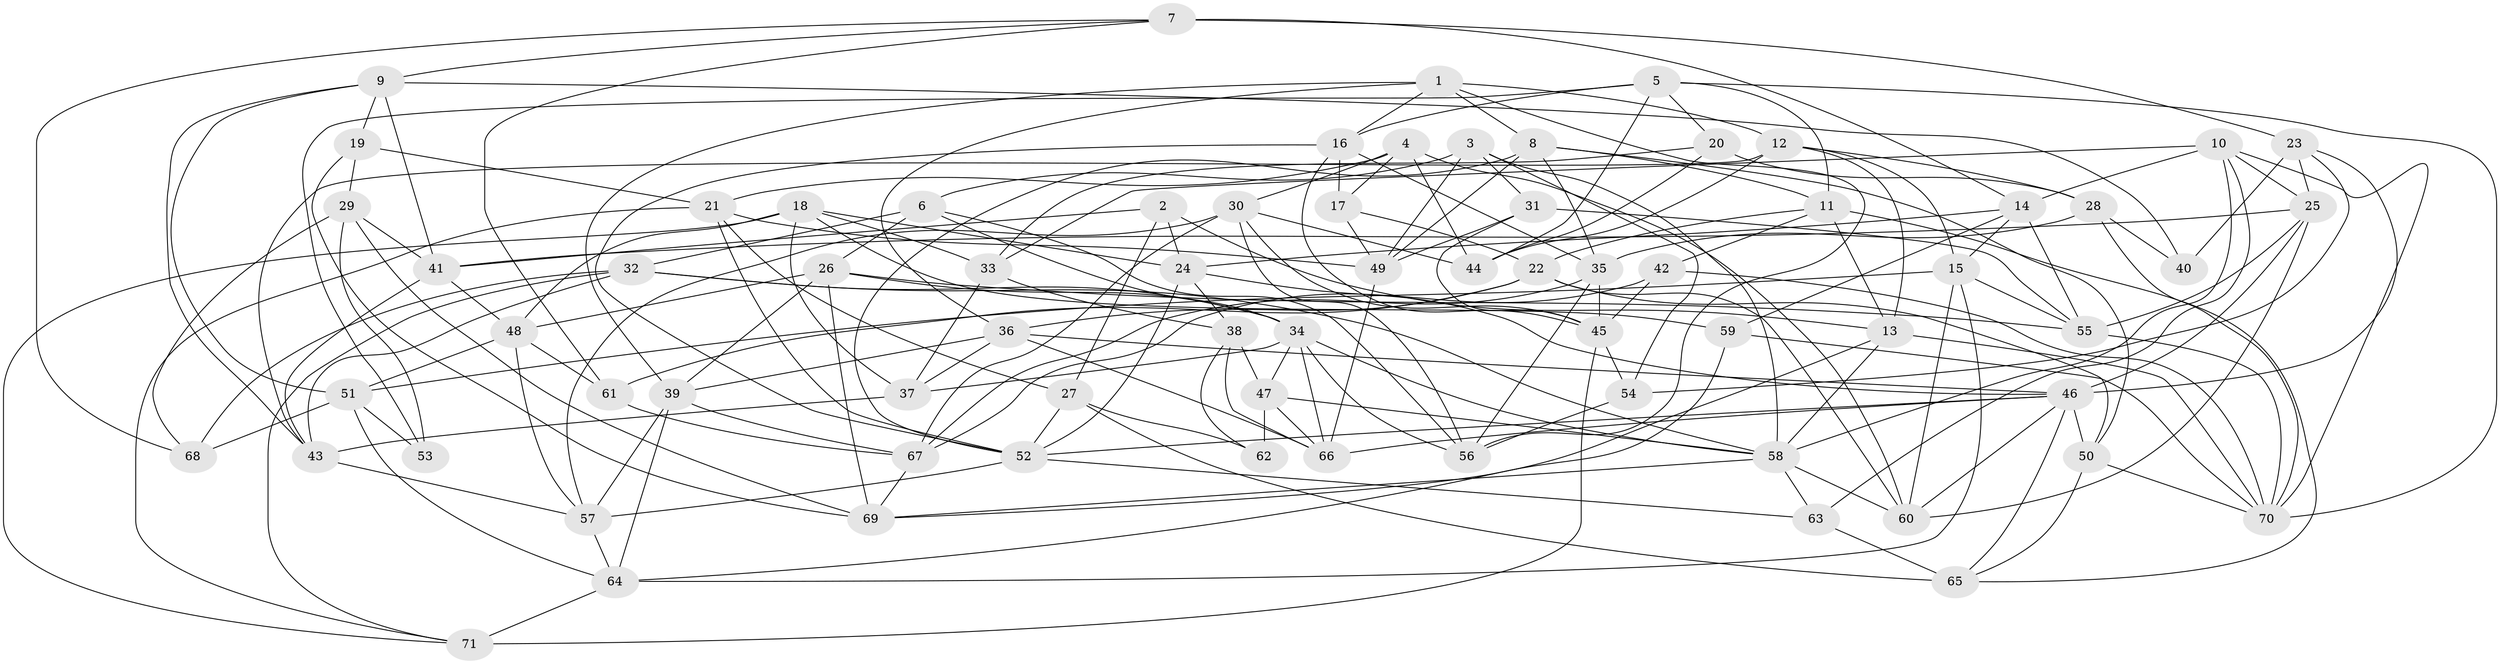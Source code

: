// original degree distribution, {4: 1.0}
// Generated by graph-tools (version 1.1) at 2025/38/03/04/25 23:38:06]
// undirected, 71 vertices, 196 edges
graph export_dot {
  node [color=gray90,style=filled];
  1;
  2;
  3;
  4;
  5;
  6;
  7;
  8;
  9;
  10;
  11;
  12;
  13;
  14;
  15;
  16;
  17;
  18;
  19;
  20;
  21;
  22;
  23;
  24;
  25;
  26;
  27;
  28;
  29;
  30;
  31;
  32;
  33;
  34;
  35;
  36;
  37;
  38;
  39;
  40;
  41;
  42;
  43;
  44;
  45;
  46;
  47;
  48;
  49;
  50;
  51;
  52;
  53;
  54;
  55;
  56;
  57;
  58;
  59;
  60;
  61;
  62;
  63;
  64;
  65;
  66;
  67;
  68;
  69;
  70;
  71;
  1 -- 8 [weight=1.0];
  1 -- 12 [weight=1.0];
  1 -- 16 [weight=1.0];
  1 -- 36 [weight=1.0];
  1 -- 39 [weight=1.0];
  1 -- 56 [weight=1.0];
  2 -- 13 [weight=1.0];
  2 -- 24 [weight=1.0];
  2 -- 27 [weight=1.0];
  2 -- 41 [weight=1.0];
  3 -- 6 [weight=1.0];
  3 -- 31 [weight=1.0];
  3 -- 49 [weight=1.0];
  3 -- 54 [weight=1.0];
  3 -- 58 [weight=2.0];
  4 -- 17 [weight=1.0];
  4 -- 21 [weight=1.0];
  4 -- 30 [weight=1.0];
  4 -- 44 [weight=2.0];
  4 -- 60 [weight=1.0];
  5 -- 11 [weight=1.0];
  5 -- 16 [weight=1.0];
  5 -- 20 [weight=1.0];
  5 -- 44 [weight=1.0];
  5 -- 53 [weight=1.0];
  5 -- 70 [weight=1.0];
  6 -- 26 [weight=1.0];
  6 -- 32 [weight=1.0];
  6 -- 34 [weight=2.0];
  6 -- 56 [weight=1.0];
  7 -- 9 [weight=1.0];
  7 -- 14 [weight=1.0];
  7 -- 23 [weight=2.0];
  7 -- 61 [weight=1.0];
  7 -- 68 [weight=1.0];
  8 -- 11 [weight=1.0];
  8 -- 35 [weight=1.0];
  8 -- 49 [weight=1.0];
  8 -- 50 [weight=1.0];
  8 -- 52 [weight=1.0];
  9 -- 19 [weight=1.0];
  9 -- 40 [weight=1.0];
  9 -- 41 [weight=1.0];
  9 -- 43 [weight=1.0];
  9 -- 51 [weight=1.0];
  10 -- 14 [weight=1.0];
  10 -- 25 [weight=1.0];
  10 -- 33 [weight=1.0];
  10 -- 58 [weight=1.0];
  10 -- 63 [weight=1.0];
  10 -- 70 [weight=1.0];
  11 -- 13 [weight=1.0];
  11 -- 22 [weight=1.0];
  11 -- 42 [weight=1.0];
  11 -- 65 [weight=1.0];
  12 -- 13 [weight=1.0];
  12 -- 15 [weight=1.0];
  12 -- 28 [weight=1.0];
  12 -- 43 [weight=1.0];
  12 -- 44 [weight=1.0];
  13 -- 58 [weight=1.0];
  13 -- 69 [weight=1.0];
  13 -- 70 [weight=1.0];
  14 -- 15 [weight=1.0];
  14 -- 24 [weight=1.0];
  14 -- 55 [weight=1.0];
  14 -- 59 [weight=1.0];
  15 -- 51 [weight=1.0];
  15 -- 55 [weight=1.0];
  15 -- 60 [weight=1.0];
  15 -- 64 [weight=1.0];
  16 -- 17 [weight=1.0];
  16 -- 35 [weight=1.0];
  16 -- 45 [weight=1.0];
  16 -- 52 [weight=1.0];
  17 -- 22 [weight=1.0];
  17 -- 49 [weight=1.0];
  18 -- 24 [weight=1.0];
  18 -- 33 [weight=1.0];
  18 -- 37 [weight=1.0];
  18 -- 48 [weight=1.0];
  18 -- 59 [weight=1.0];
  18 -- 71 [weight=1.0];
  19 -- 21 [weight=1.0];
  19 -- 29 [weight=1.0];
  19 -- 69 [weight=1.0];
  20 -- 28 [weight=1.0];
  20 -- 33 [weight=1.0];
  20 -- 44 [weight=1.0];
  21 -- 27 [weight=1.0];
  21 -- 49 [weight=1.0];
  21 -- 52 [weight=1.0];
  21 -- 71 [weight=1.0];
  22 -- 36 [weight=1.0];
  22 -- 50 [weight=1.0];
  22 -- 60 [weight=1.0];
  22 -- 61 [weight=1.0];
  23 -- 25 [weight=1.0];
  23 -- 40 [weight=1.0];
  23 -- 46 [weight=1.0];
  23 -- 54 [weight=1.0];
  24 -- 38 [weight=1.0];
  24 -- 46 [weight=1.0];
  24 -- 52 [weight=1.0];
  25 -- 41 [weight=1.0];
  25 -- 46 [weight=1.0];
  25 -- 55 [weight=1.0];
  25 -- 60 [weight=1.0];
  26 -- 34 [weight=1.0];
  26 -- 39 [weight=1.0];
  26 -- 48 [weight=1.0];
  26 -- 55 [weight=1.0];
  26 -- 69 [weight=1.0];
  27 -- 52 [weight=1.0];
  27 -- 62 [weight=1.0];
  27 -- 65 [weight=2.0];
  28 -- 35 [weight=1.0];
  28 -- 40 [weight=2.0];
  28 -- 70 [weight=1.0];
  29 -- 41 [weight=1.0];
  29 -- 53 [weight=2.0];
  29 -- 68 [weight=1.0];
  29 -- 69 [weight=1.0];
  30 -- 44 [weight=1.0];
  30 -- 45 [weight=1.0];
  30 -- 56 [weight=1.0];
  30 -- 57 [weight=1.0];
  30 -- 67 [weight=1.0];
  31 -- 45 [weight=1.0];
  31 -- 49 [weight=1.0];
  31 -- 55 [weight=1.0];
  32 -- 34 [weight=1.0];
  32 -- 43 [weight=1.0];
  32 -- 58 [weight=1.0];
  32 -- 68 [weight=1.0];
  32 -- 71 [weight=1.0];
  33 -- 37 [weight=1.0];
  33 -- 38 [weight=2.0];
  34 -- 37 [weight=2.0];
  34 -- 47 [weight=1.0];
  34 -- 56 [weight=1.0];
  34 -- 58 [weight=1.0];
  34 -- 66 [weight=1.0];
  35 -- 45 [weight=1.0];
  35 -- 56 [weight=1.0];
  35 -- 67 [weight=1.0];
  36 -- 37 [weight=1.0];
  36 -- 39 [weight=1.0];
  36 -- 46 [weight=1.0];
  36 -- 66 [weight=1.0];
  37 -- 43 [weight=1.0];
  38 -- 47 [weight=1.0];
  38 -- 62 [weight=1.0];
  38 -- 66 [weight=1.0];
  39 -- 57 [weight=1.0];
  39 -- 64 [weight=1.0];
  39 -- 67 [weight=1.0];
  41 -- 43 [weight=1.0];
  41 -- 48 [weight=1.0];
  42 -- 45 [weight=1.0];
  42 -- 67 [weight=1.0];
  42 -- 70 [weight=1.0];
  43 -- 57 [weight=1.0];
  45 -- 54 [weight=1.0];
  45 -- 71 [weight=2.0];
  46 -- 50 [weight=2.0];
  46 -- 52 [weight=1.0];
  46 -- 60 [weight=1.0];
  46 -- 65 [weight=1.0];
  46 -- 66 [weight=1.0];
  47 -- 58 [weight=1.0];
  47 -- 62 [weight=2.0];
  47 -- 66 [weight=1.0];
  48 -- 51 [weight=1.0];
  48 -- 57 [weight=1.0];
  48 -- 61 [weight=1.0];
  49 -- 66 [weight=1.0];
  50 -- 65 [weight=1.0];
  50 -- 70 [weight=1.0];
  51 -- 53 [weight=1.0];
  51 -- 64 [weight=1.0];
  51 -- 68 [weight=1.0];
  52 -- 57 [weight=1.0];
  52 -- 63 [weight=1.0];
  54 -- 56 [weight=1.0];
  55 -- 70 [weight=1.0];
  57 -- 64 [weight=1.0];
  58 -- 60 [weight=1.0];
  58 -- 63 [weight=1.0];
  58 -- 69 [weight=1.0];
  59 -- 64 [weight=1.0];
  59 -- 70 [weight=1.0];
  61 -- 67 [weight=1.0];
  63 -- 65 [weight=1.0];
  64 -- 71 [weight=1.0];
  67 -- 69 [weight=1.0];
}
